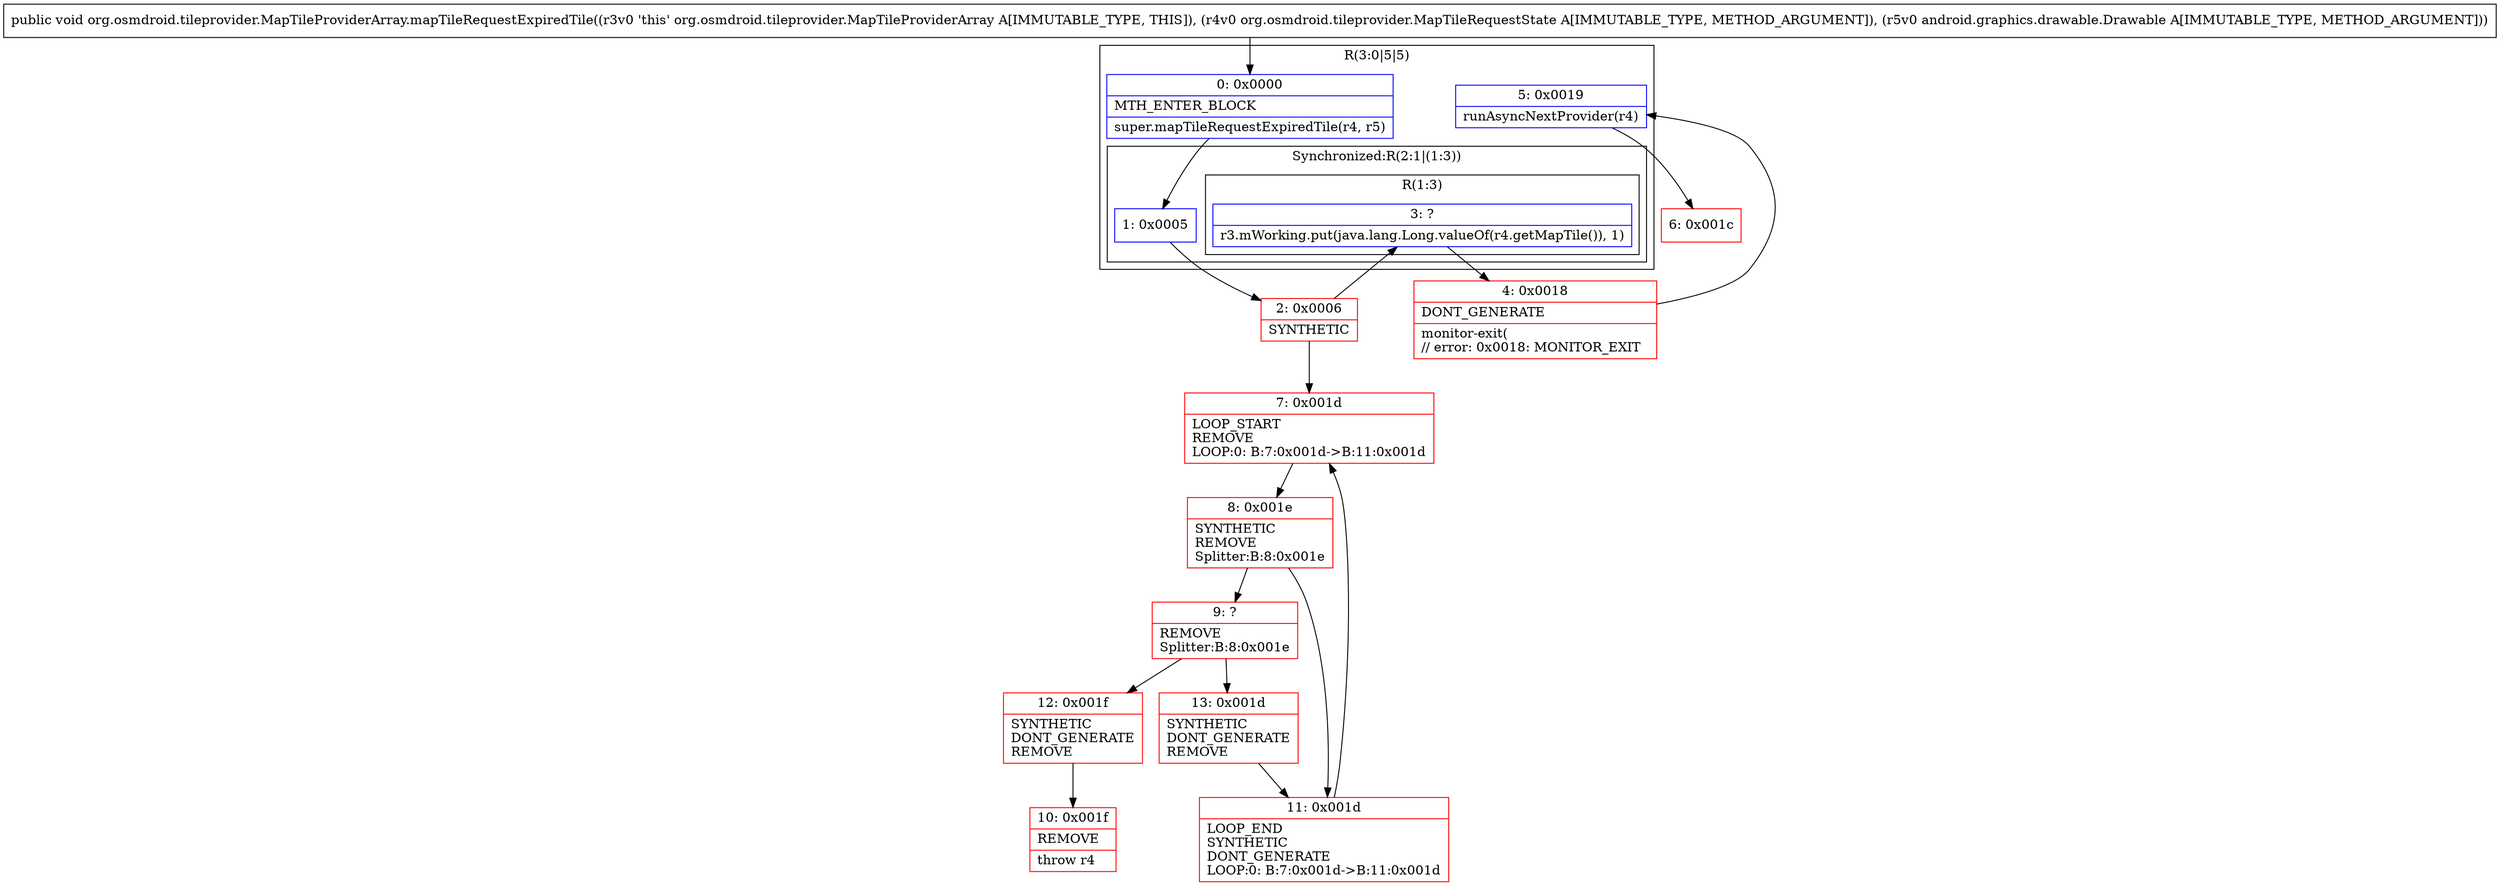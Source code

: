digraph "CFG fororg.osmdroid.tileprovider.MapTileProviderArray.mapTileRequestExpiredTile(Lorg\/osmdroid\/tileprovider\/MapTileRequestState;Landroid\/graphics\/drawable\/Drawable;)V" {
subgraph cluster_Region_1912848966 {
label = "R(3:0|5|5)";
node [shape=record,color=blue];
Node_0 [shape=record,label="{0\:\ 0x0000|MTH_ENTER_BLOCK\l|super.mapTileRequestExpiredTile(r4, r5)\l}"];
subgraph cluster_SynchronizedRegion_1936606570 {
label = "Synchronized:R(2:1|(1:3))";
node [shape=record,color=blue];
Node_1 [shape=record,label="{1\:\ 0x0005}"];
subgraph cluster_Region_570753110 {
label = "R(1:3)";
node [shape=record,color=blue];
Node_3 [shape=record,label="{3\:\ ?|r3.mWorking.put(java.lang.Long.valueOf(r4.getMapTile()), 1)\l}"];
}
}
Node_5 [shape=record,label="{5\:\ 0x0019|runAsyncNextProvider(r4)\l}"];
}
Node_2 [shape=record,color=red,label="{2\:\ 0x0006|SYNTHETIC\l}"];
Node_4 [shape=record,color=red,label="{4\:\ 0x0018|DONT_GENERATE\l|monitor\-exit(\l\/\/ error: 0x0018: MONITOR_EXIT  \l}"];
Node_6 [shape=record,color=red,label="{6\:\ 0x001c}"];
Node_7 [shape=record,color=red,label="{7\:\ 0x001d|LOOP_START\lREMOVE\lLOOP:0: B:7:0x001d\-\>B:11:0x001d\l}"];
Node_8 [shape=record,color=red,label="{8\:\ 0x001e|SYNTHETIC\lREMOVE\lSplitter:B:8:0x001e\l}"];
Node_9 [shape=record,color=red,label="{9\:\ ?|REMOVE\lSplitter:B:8:0x001e\l}"];
Node_10 [shape=record,color=red,label="{10\:\ 0x001f|REMOVE\l|throw r4\l}"];
Node_11 [shape=record,color=red,label="{11\:\ 0x001d|LOOP_END\lSYNTHETIC\lDONT_GENERATE\lLOOP:0: B:7:0x001d\-\>B:11:0x001d\l}"];
Node_12 [shape=record,color=red,label="{12\:\ 0x001f|SYNTHETIC\lDONT_GENERATE\lREMOVE\l}"];
Node_13 [shape=record,color=red,label="{13\:\ 0x001d|SYNTHETIC\lDONT_GENERATE\lREMOVE\l}"];
MethodNode[shape=record,label="{public void org.osmdroid.tileprovider.MapTileProviderArray.mapTileRequestExpiredTile((r3v0 'this' org.osmdroid.tileprovider.MapTileProviderArray A[IMMUTABLE_TYPE, THIS]), (r4v0 org.osmdroid.tileprovider.MapTileRequestState A[IMMUTABLE_TYPE, METHOD_ARGUMENT]), (r5v0 android.graphics.drawable.Drawable A[IMMUTABLE_TYPE, METHOD_ARGUMENT])) }"];
MethodNode -> Node_0;
Node_0 -> Node_1;
Node_1 -> Node_2;
Node_3 -> Node_4;
Node_5 -> Node_6;
Node_2 -> Node_3;
Node_2 -> Node_7;
Node_4 -> Node_5;
Node_7 -> Node_8;
Node_8 -> Node_9;
Node_8 -> Node_11;
Node_9 -> Node_12;
Node_9 -> Node_13;
Node_11 -> Node_7;
Node_12 -> Node_10;
Node_13 -> Node_11;
}

